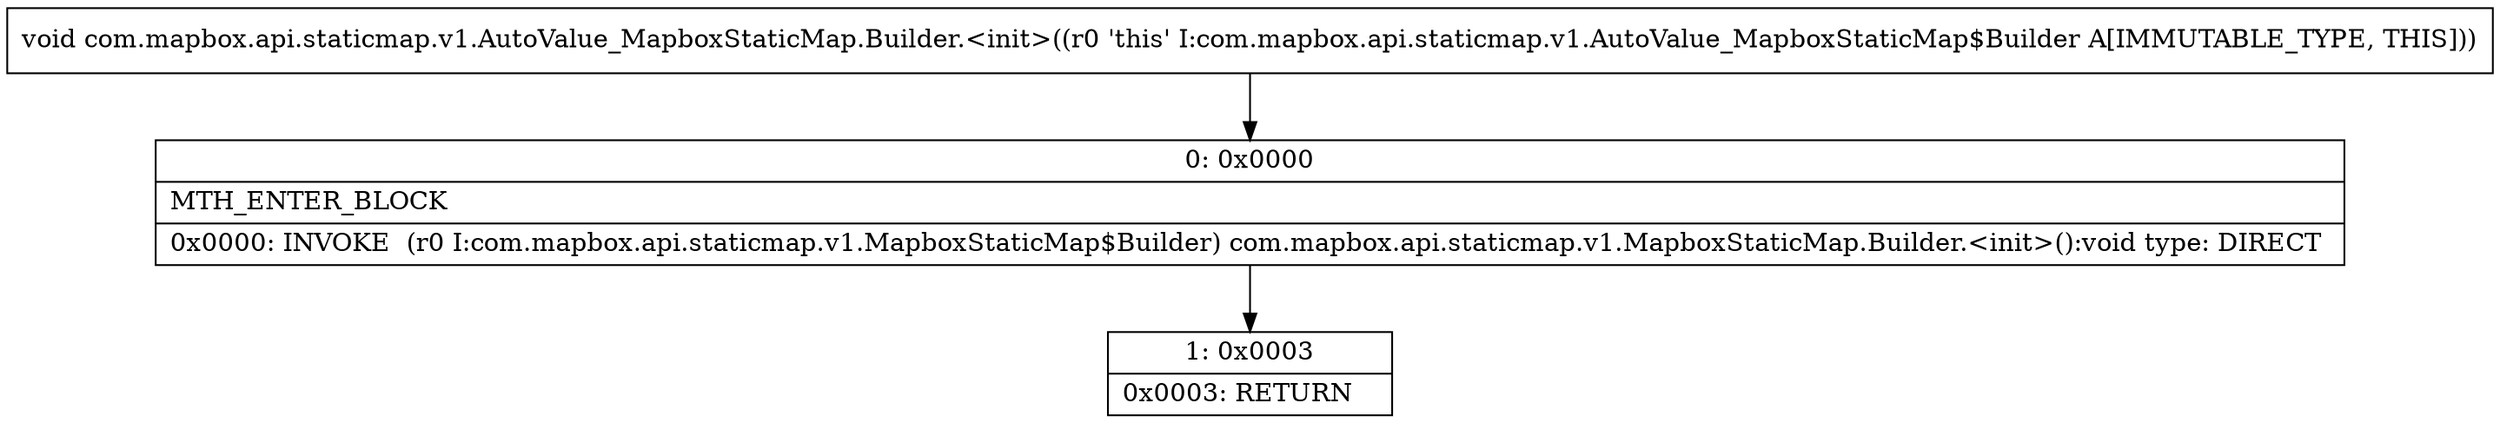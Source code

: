 digraph "CFG forcom.mapbox.api.staticmap.v1.AutoValue_MapboxStaticMap.Builder.\<init\>()V" {
Node_0 [shape=record,label="{0\:\ 0x0000|MTH_ENTER_BLOCK\l|0x0000: INVOKE  (r0 I:com.mapbox.api.staticmap.v1.MapboxStaticMap$Builder) com.mapbox.api.staticmap.v1.MapboxStaticMap.Builder.\<init\>():void type: DIRECT \l}"];
Node_1 [shape=record,label="{1\:\ 0x0003|0x0003: RETURN   \l}"];
MethodNode[shape=record,label="{void com.mapbox.api.staticmap.v1.AutoValue_MapboxStaticMap.Builder.\<init\>((r0 'this' I:com.mapbox.api.staticmap.v1.AutoValue_MapboxStaticMap$Builder A[IMMUTABLE_TYPE, THIS])) }"];
MethodNode -> Node_0;
Node_0 -> Node_1;
}


